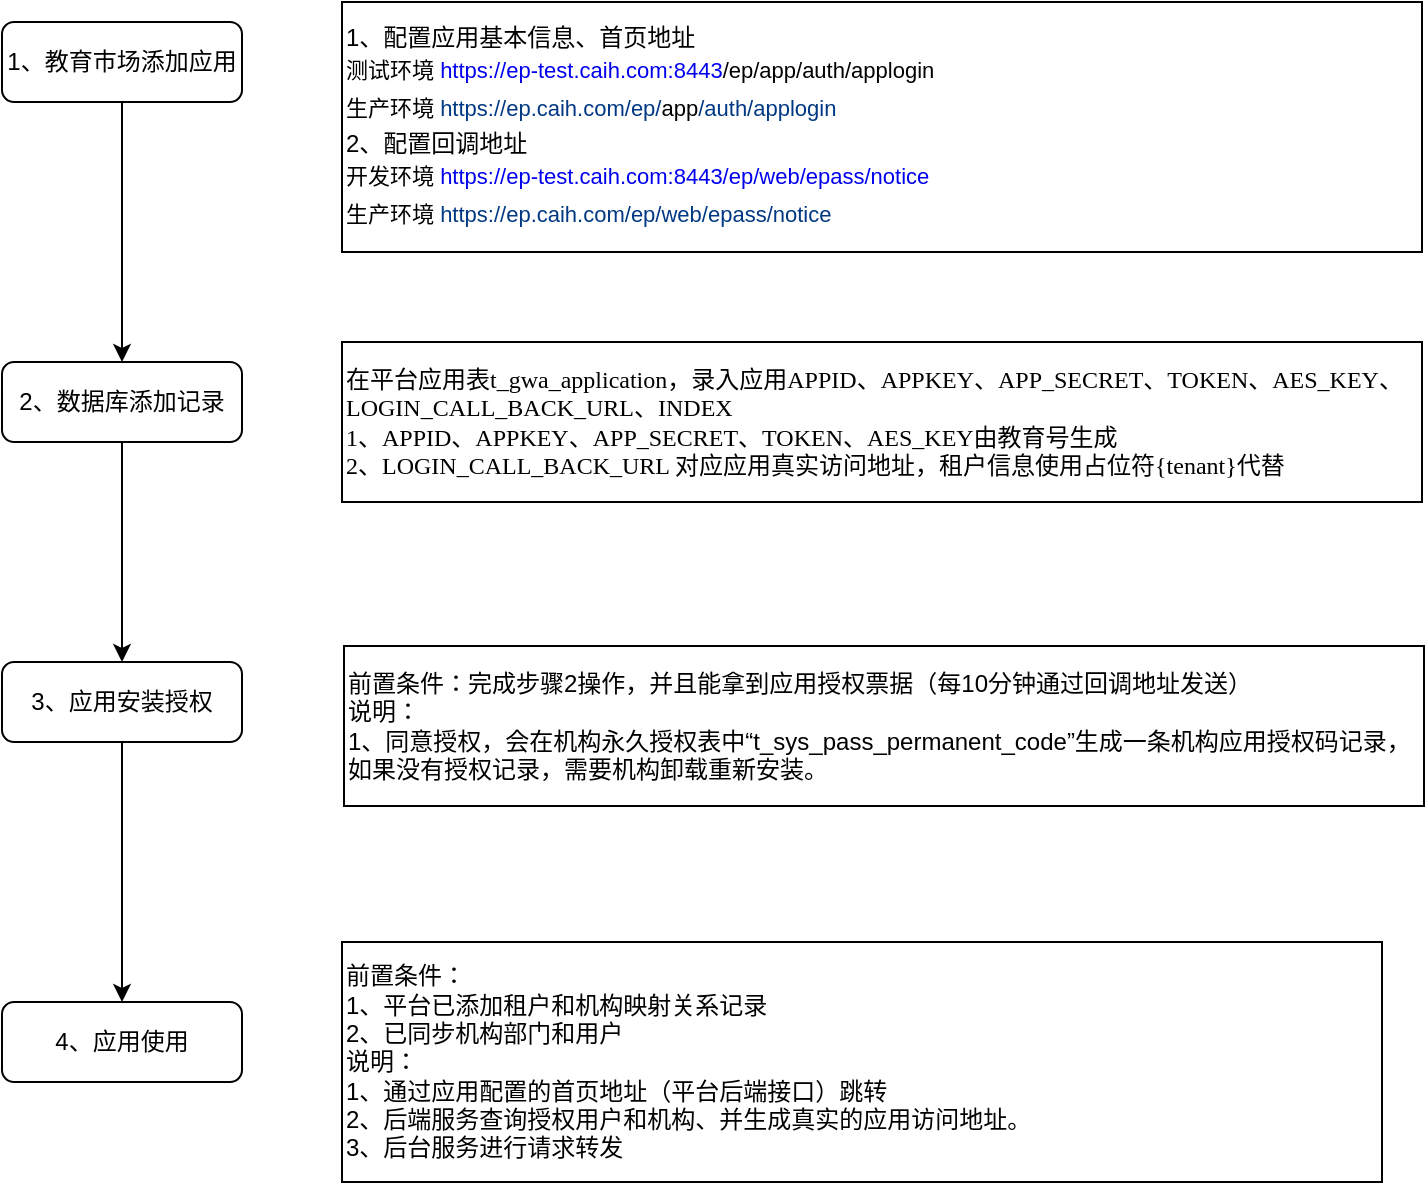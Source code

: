 <mxfile version="21.0.6" type="github">
  <diagram id="C5RBs43oDa-KdzZeNtuy" name="Page-1">
    <mxGraphModel dx="954" dy="562" grid="1" gridSize="10" guides="1" tooltips="1" connect="1" arrows="1" fold="1" page="1" pageScale="1" pageWidth="827" pageHeight="1169" math="0" shadow="0">
      <root>
        <mxCell id="WIyWlLk6GJQsqaUBKTNV-0" />
        <mxCell id="WIyWlLk6GJQsqaUBKTNV-1" parent="WIyWlLk6GJQsqaUBKTNV-0" />
        <mxCell id="xr-hMLC1pA_ehJgamefP-7" style="edgeStyle=orthogonalEdgeStyle;rounded=0;orthogonalLoop=1;jettySize=auto;html=1;" edge="1" parent="WIyWlLk6GJQsqaUBKTNV-1" source="xr-hMLC1pA_ehJgamefP-3" target="xr-hMLC1pA_ehJgamefP-6">
          <mxGeometry relative="1" as="geometry" />
        </mxCell>
        <mxCell id="xr-hMLC1pA_ehJgamefP-3" value="1、教育市场添加应用" style="rounded=1;whiteSpace=wrap;html=1;fontSize=12;glass=0;strokeWidth=1;shadow=0;" vertex="1" parent="WIyWlLk6GJQsqaUBKTNV-1">
          <mxGeometry x="80" y="40" width="120" height="40" as="geometry" />
        </mxCell>
        <mxCell id="xr-hMLC1pA_ehJgamefP-9" style="edgeStyle=orthogonalEdgeStyle;rounded=0;orthogonalLoop=1;jettySize=auto;html=1;entryX=0.5;entryY=0;entryDx=0;entryDy=0;" edge="1" parent="WIyWlLk6GJQsqaUBKTNV-1" source="xr-hMLC1pA_ehJgamefP-6" target="xr-hMLC1pA_ehJgamefP-8">
          <mxGeometry relative="1" as="geometry" />
        </mxCell>
        <mxCell id="xr-hMLC1pA_ehJgamefP-6" value="2、数据库添加记录" style="rounded=1;whiteSpace=wrap;html=1;fontSize=12;glass=0;strokeWidth=1;shadow=0;" vertex="1" parent="WIyWlLk6GJQsqaUBKTNV-1">
          <mxGeometry x="80" y="210" width="120" height="40" as="geometry" />
        </mxCell>
        <mxCell id="xr-hMLC1pA_ehJgamefP-11" style="edgeStyle=orthogonalEdgeStyle;rounded=0;orthogonalLoop=1;jettySize=auto;html=1;" edge="1" parent="WIyWlLk6GJQsqaUBKTNV-1" source="xr-hMLC1pA_ehJgamefP-8" target="xr-hMLC1pA_ehJgamefP-10">
          <mxGeometry relative="1" as="geometry" />
        </mxCell>
        <mxCell id="xr-hMLC1pA_ehJgamefP-8" value="3、应用安装授权" style="rounded=1;whiteSpace=wrap;html=1;fontSize=12;glass=0;strokeWidth=1;shadow=0;" vertex="1" parent="WIyWlLk6GJQsqaUBKTNV-1">
          <mxGeometry x="80" y="360" width="120" height="40" as="geometry" />
        </mxCell>
        <mxCell id="xr-hMLC1pA_ehJgamefP-10" value="4、应用使用" style="rounded=1;whiteSpace=wrap;html=1;fontSize=12;glass=0;strokeWidth=1;shadow=0;" vertex="1" parent="WIyWlLk6GJQsqaUBKTNV-1">
          <mxGeometry x="80" y="530" width="120" height="40" as="geometry" />
        </mxCell>
        <UserObject label="1、配置应用基本信息、首页地址&lt;br&gt;&lt;article style=&quot;font-size: 11px;&quot; data-content=&quot;[{&amp;quot;type&amp;quot;:&amp;quot;block&amp;quot;,&amp;quot;id&amp;quot;:&amp;quot;2Ufp-1679367261097&amp;quot;,&amp;quot;name&amp;quot;:&amp;quot;paragraph&amp;quot;,&amp;quot;data&amp;quot;:{&amp;quot;version&amp;quot;:1},&amp;quot;nodes&amp;quot;:[{&amp;quot;type&amp;quot;:&amp;quot;text&amp;quot;,&amp;quot;id&amp;quot;:&amp;quot;61CM-1679367261098&amp;quot;,&amp;quot;leaves&amp;quot;:[{&amp;quot;text&amp;quot;:&amp;quot;//1-开发环境&amp;nbsp;&amp;quot;,&amp;quot;marks&amp;quot;:[]}]},{&amp;quot;type&amp;quot;:&amp;quot;inline&amp;quot;,&amp;quot;id&amp;quot;:&amp;quot;v21H-1679367261108&amp;quot;,&amp;quot;name&amp;quot;:&amp;quot;link&amp;quot;,&amp;quot;data&amp;quot;:{&amp;quot;href&amp;quot;:&amp;quot;https://ep-test.caih.com:8443/ep/app/applogin&amp;quot;},&amp;quot;nodes&amp;quot;:[{&amp;quot;type&amp;quot;:&amp;quot;text&amp;quot;,&amp;quot;id&amp;quot;:&amp;quot;mA8g-1679367261107&amp;quot;,&amp;quot;leaves&amp;quot;:[{&amp;quot;text&amp;quot;:&amp;quot;https://ep-test.caih.com:8443&amp;quot;,&amp;quot;marks&amp;quot;:[]}]}]},{&amp;quot;type&amp;quot;:&amp;quot;text&amp;quot;,&amp;quot;id&amp;quot;:&amp;quot;5p2v-1679367261109&amp;quot;,&amp;quot;leaves&amp;quot;:[{&amp;quot;text&amp;quot;:&amp;quot;/ep/app/auth/applogin&amp;quot;,&amp;quot;marks&amp;quot;:[]}]}],&amp;quot;state&amp;quot;:{}},{&amp;quot;type&amp;quot;:&amp;quot;block&amp;quot;,&amp;quot;id&amp;quot;:&amp;quot;1j2B-1679367261101&amp;quot;,&amp;quot;name&amp;quot;:&amp;quot;paragraph&amp;quot;,&amp;quot;data&amp;quot;:{&amp;quot;version&amp;quot;:1},&amp;quot;nodes&amp;quot;:[{&amp;quot;type&amp;quot;:&amp;quot;text&amp;quot;,&amp;quot;id&amp;quot;:&amp;quot;AqFT-1679367261102&amp;quot;,&amp;quot;leaves&amp;quot;:[{&amp;quot;text&amp;quot;:&amp;quot;//2-生产环境&amp;nbsp;&amp;quot;,&amp;quot;marks&amp;quot;:[]}]},{&amp;quot;type&amp;quot;:&amp;quot;inline&amp;quot;,&amp;quot;id&amp;quot;:&amp;quot;TZOr-1679367261112&amp;quot;,&amp;quot;name&amp;quot;:&amp;quot;link&amp;quot;,&amp;quot;data&amp;quot;:{&amp;quot;href&amp;quot;:&amp;quot;https://ep.caih.com//ep/app/applogin&amp;quot;},&amp;quot;nodes&amp;quot;:[{&amp;quot;type&amp;quot;:&amp;quot;text&amp;quot;,&amp;quot;id&amp;quot;:&amp;quot;o71M-1679367261111&amp;quot;,&amp;quot;leaves&amp;quot;:[{&amp;quot;text&amp;quot;:&amp;quot;https://ep.caih.com//ep/&amp;quot;,&amp;quot;marks&amp;quot;:[]}]}]},{&amp;quot;type&amp;quot;:&amp;quot;text&amp;quot;,&amp;quot;id&amp;quot;:&amp;quot;UZRS-1679367375498&amp;quot;,&amp;quot;leaves&amp;quot;:[{&amp;quot;text&amp;quot;:&amp;quot;app&amp;quot;,&amp;quot;marks&amp;quot;:[]}]},{&amp;quot;type&amp;quot;:&amp;quot;inline&amp;quot;,&amp;quot;id&amp;quot;:&amp;quot;cj1z-1679367375507&amp;quot;,&amp;quot;name&amp;quot;:&amp;quot;link&amp;quot;,&amp;quot;data&amp;quot;:{&amp;quot;href&amp;quot;:&amp;quot;https://ep-test.caih.com:8443/ep/app/applogin&amp;quot;},&amp;quot;nodes&amp;quot;:[{&amp;quot;type&amp;quot;:&amp;quot;text&amp;quot;,&amp;quot;id&amp;quot;:&amp;quot;zekt-1679367375508&amp;quot;,&amp;quot;leaves&amp;quot;:[{&amp;quot;text&amp;quot;:&amp;quot;/auth/applogin&amp;quot;,&amp;quot;marks&amp;quot;:[]}]}]},{&amp;quot;type&amp;quot;:&amp;quot;text&amp;quot;,&amp;quot;id&amp;quot;:&amp;quot;yVtv-1679367375509&amp;quot;,&amp;quot;leaves&amp;quot;:[{&amp;quot;text&amp;quot;:&amp;quot;&amp;quot;,&amp;quot;marks&amp;quot;:[]}]}],&amp;quot;state&amp;quot;:{}}]&quot;&gt;&lt;div style=&quot;line-height: 1.75; font-size: 11px;&quot;&gt;&lt;span style=&quot;&quot;&gt;	&lt;/span&gt;测试环境 &lt;a style=&quot;text-decoration-line: none; font-size: 11px;&quot; href=&quot;https://ep-test.caih.com:8443/ep/app/applogin&quot;&gt;https://ep-test.caih.com:8443&lt;/a&gt;/ep/app/auth/applogin&lt;/div&gt;&lt;div style=&quot;line-height: 1.75; font-size: 11px;&quot;&gt;&lt;span style=&quot;&quot;&gt;	&lt;/span&gt;生产环境 &lt;a style=&quot;text-decoration-line: none; font-size: 11px;&quot; href=&quot;https://ep.caih.com//ep/app/applogin&quot;&gt;&lt;span style=&quot;color: rgb(0, 56, 132); font-size: 11px;&quot;&gt;https://ep.caih.com/ep/&lt;/span&gt;&lt;/a&gt;app&lt;a style=&quot;text-decoration-line: none; font-size: 11px;&quot; href=&quot;https://ep-test.caih.com:8443/ep/app/applogin&quot;&gt;&lt;span style=&quot;color: rgb(0, 56, 132); font-size: 11px;&quot;&gt;/auth/applogin&lt;/span&gt;&lt;/a&gt;&lt;/div&gt;&lt;/article&gt;2、配置回调地址&lt;br&gt;&lt;div style=&quot;border-color: var(--border-color); font-size: 11px; line-height: 1.75;&quot;&gt;开发环境&amp;nbsp;&lt;a style=&quot;border-color: var(--border-color); text-decoration-line: none;&quot; href=&quot;https://ep-test.caih.com:8443/ep/app/applogin&quot;&gt;https://ep-test.caih.com:8443/ep/web/epass/notice&lt;/a&gt;&lt;/div&gt;&lt;div style=&quot;border-color: var(--border-color); font-size: 11px; line-height: 1.75;&quot;&gt;	生产环境&amp;nbsp;&lt;a style=&quot;border-color: var(--border-color); text-decoration-line: none;&quot; href=&quot;https://ep.caih.com//ep/app/applogin&quot;&gt;&lt;span style=&quot;border-color: var(--border-color); color: rgb(0, 56, 132);&quot;&gt;https://ep.caih.com/ep/web/epass/notice&lt;/span&gt;&lt;/a&gt;&lt;/div&gt;" treeRoot="1" id="xr-hMLC1pA_ehJgamefP-27">
          <mxCell style="whiteSpace=wrap;html=1;align=left;treeFolding=1;treeMoving=1;newEdgeStyle={&quot;edgeStyle&quot;:&quot;elbowEdgeStyle&quot;,&quot;startArrow&quot;:&quot;none&quot;,&quot;endArrow&quot;:&quot;none&quot;};" vertex="1" parent="WIyWlLk6GJQsqaUBKTNV-1">
            <mxGeometry x="250" y="30" width="540" height="125" as="geometry" />
          </mxCell>
        </UserObject>
        <UserObject label="&lt;font face=&quot;Times New Roman&quot; style=&quot;font-size: 12px;&quot;&gt;在平台应用表t_gwa_application，录入应用APPID、APPKEY、APP_SECRET、TOKEN、AES_KEY、LOGIN_CALL_BACK_URL、INDEX&lt;br&gt;1、APPID、APPKEY、APP_SECRET、TOKEN、AES_KEY由教育号生成&lt;br&gt;2、LOGIN_CALL_BACK_URL 对应应用真实访问地址，租户信息使用占位符{tenant}代替&lt;/font&gt;" treeRoot="1" id="xr-hMLC1pA_ehJgamefP-28">
          <mxCell style="whiteSpace=wrap;html=1;align=left;treeFolding=1;treeMoving=1;newEdgeStyle={&quot;edgeStyle&quot;:&quot;elbowEdgeStyle&quot;,&quot;startArrow&quot;:&quot;none&quot;,&quot;endArrow&quot;:&quot;none&quot;};" vertex="1" parent="WIyWlLk6GJQsqaUBKTNV-1">
            <mxGeometry x="250" y="200" width="540" height="80" as="geometry" />
          </mxCell>
        </UserObject>
        <UserObject label="前置条件：完成步骤2操作，并且能拿到应用授权票据（每10分钟通过回调地址发送）&lt;br&gt;说明：&lt;br&gt;1、同意授权，会在机构永久授权表中“t_sys_pass_permanent_code”生成一条机构应用授权码记录，&lt;br&gt;如果没有授权记录，需要机构卸载重新安装。" treeRoot="1" id="xr-hMLC1pA_ehJgamefP-29">
          <mxCell style="whiteSpace=wrap;html=1;align=left;treeFolding=1;treeMoving=1;newEdgeStyle={&quot;edgeStyle&quot;:&quot;elbowEdgeStyle&quot;,&quot;startArrow&quot;:&quot;none&quot;,&quot;endArrow&quot;:&quot;none&quot;};" vertex="1" parent="WIyWlLk6GJQsqaUBKTNV-1">
            <mxGeometry x="251" y="352" width="540" height="80" as="geometry" />
          </mxCell>
        </UserObject>
        <UserObject label="前置条件：&lt;br&gt;1、平台已添加租户和机构映射关系记录&lt;br&gt;2、已同步机构部门和用户&lt;br&gt;说明：&lt;br&gt;1、通过应用配置的首页地址（平台后端接口）跳转&lt;br&gt;2、后端服务查询授权用户和机构、并生成真实的应用访问地址。&lt;br&gt;3、后台服务进行请求转发" treeRoot="1" id="xr-hMLC1pA_ehJgamefP-30">
          <mxCell style="whiteSpace=wrap;html=1;align=left;treeFolding=1;treeMoving=1;newEdgeStyle={&quot;edgeStyle&quot;:&quot;elbowEdgeStyle&quot;,&quot;startArrow&quot;:&quot;none&quot;,&quot;endArrow&quot;:&quot;none&quot;};" vertex="1" parent="WIyWlLk6GJQsqaUBKTNV-1">
            <mxGeometry x="250" y="500" width="520" height="120" as="geometry" />
          </mxCell>
        </UserObject>
      </root>
    </mxGraphModel>
  </diagram>
</mxfile>
